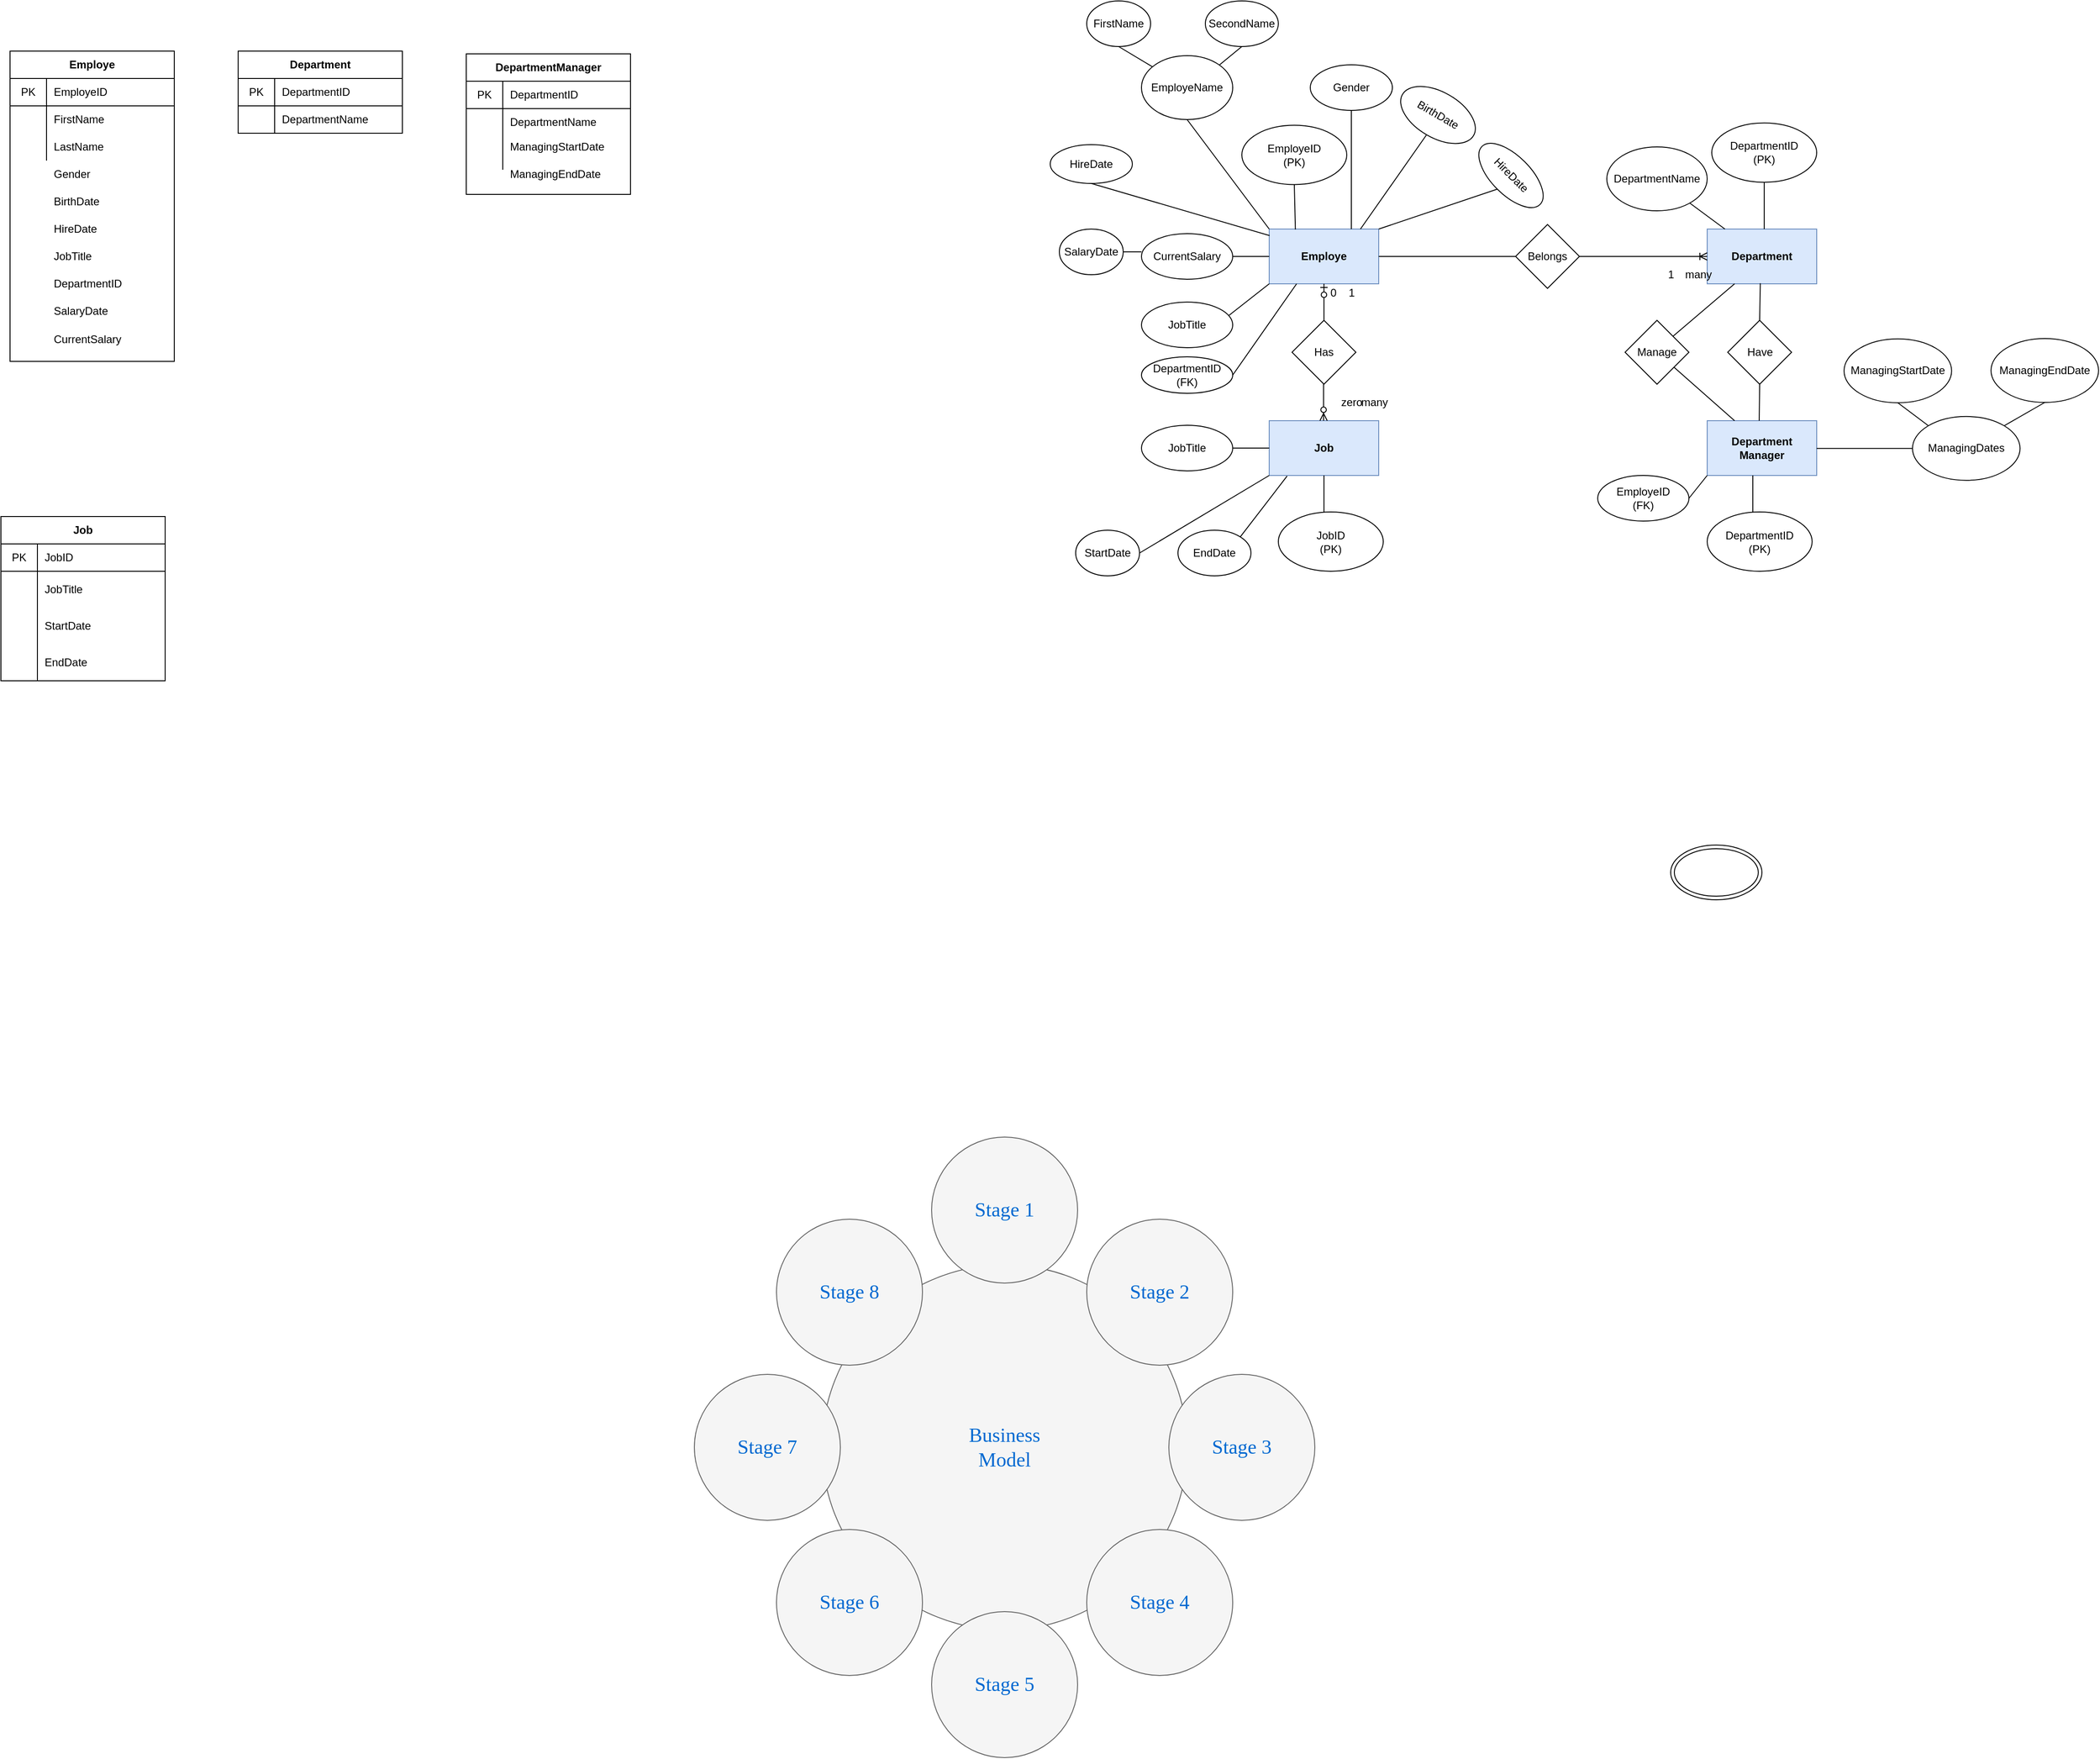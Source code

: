 <mxfile version="13.8.3" type="github">
  <diagram name="Page-1" id="dd472eb7-4b8b-5cd9-a60b-b15522922e76">
    <mxGraphModel dx="2836" dy="1826" grid="1" gridSize="10" guides="1" tooltips="1" connect="1" arrows="1" fold="1" page="1" pageScale="1" pageWidth="1100" pageHeight="850" background="#ffffff" math="0" shadow="0">
      <root>
        <mxCell id="0" />
        <mxCell id="1" parent="0" />
        <mxCell id="374e34682ed331ee-1" value="Business&lt;div&gt;Model&lt;/div&gt;" style="ellipse;whiteSpace=wrap;html=1;rounded=0;shadow=0;dashed=0;comic=0;fontFamily=Verdana;fontSize=22;fontColor=#0069D1;fillColor=#f5f5f5;strokeColor=#666666;" parent="1" vertex="1">
          <mxGeometry x="-70" y="550" width="400" height="400" as="geometry" />
        </mxCell>
        <mxCell id="45236fa5f4b8e91a-1" value="Stage 1" style="ellipse;whiteSpace=wrap;html=1;rounded=0;shadow=0;dashed=0;comic=0;fontFamily=Verdana;fontSize=22;fontColor=#0069D1;fillColor=#f5f5f5;strokeColor=#666666;" parent="1" vertex="1">
          <mxGeometry x="50" y="410" width="160" height="160" as="geometry" />
        </mxCell>
        <mxCell id="45236fa5f4b8e91a-2" value="Stage 5" style="ellipse;whiteSpace=wrap;html=1;rounded=0;shadow=0;dashed=0;comic=0;fontFamily=Verdana;fontSize=22;fontColor=#0069D1;fillColor=#f5f5f5;strokeColor=#666666;" parent="1" vertex="1">
          <mxGeometry x="50" y="930" width="160" height="160" as="geometry" />
        </mxCell>
        <mxCell id="45236fa5f4b8e91a-3" value="Stage 3" style="ellipse;whiteSpace=wrap;html=1;rounded=0;shadow=0;dashed=0;comic=0;fontFamily=Verdana;fontSize=22;fontColor=#0069D1;fillColor=#f5f5f5;strokeColor=#666666;" parent="1" vertex="1">
          <mxGeometry x="310" y="670" width="160" height="160" as="geometry" />
        </mxCell>
        <mxCell id="45236fa5f4b8e91a-4" value="Stage 7" style="ellipse;whiteSpace=wrap;html=1;rounded=0;shadow=0;dashed=0;comic=0;fontFamily=Verdana;fontSize=22;fontColor=#0069D1;fillColor=#f5f5f5;strokeColor=#666666;" parent="1" vertex="1">
          <mxGeometry x="-210" y="670" width="160" height="160" as="geometry" />
        </mxCell>
        <mxCell id="45236fa5f4b8e91a-5" value="Stage 8" style="ellipse;whiteSpace=wrap;html=1;rounded=0;shadow=0;dashed=0;comic=0;fontFamily=Verdana;fontSize=22;fontColor=#0069D1;fillColor=#f5f5f5;strokeColor=#666666;" parent="1" vertex="1">
          <mxGeometry x="-120" y="500" width="160" height="160" as="geometry" />
        </mxCell>
        <mxCell id="45236fa5f4b8e91a-6" value="Stage 2" style="ellipse;whiteSpace=wrap;html=1;rounded=0;shadow=0;dashed=0;comic=0;fontFamily=Verdana;fontSize=22;fontColor=#0069D1;fillColor=#f5f5f5;strokeColor=#666666;" parent="1" vertex="1">
          <mxGeometry x="220" y="500" width="160" height="160" as="geometry" />
        </mxCell>
        <mxCell id="45236fa5f4b8e91a-7" value="Stage 4" style="ellipse;whiteSpace=wrap;html=1;rounded=0;shadow=0;dashed=0;comic=0;fontFamily=Verdana;fontSize=22;fontColor=#0069D1;fillColor=#f5f5f5;strokeColor=#666666;" parent="1" vertex="1">
          <mxGeometry x="220" y="840" width="160" height="160" as="geometry" />
        </mxCell>
        <mxCell id="45236fa5f4b8e91a-8" value="Stage 6" style="ellipse;whiteSpace=wrap;html=1;rounded=0;shadow=0;dashed=0;comic=0;fontFamily=Verdana;fontSize=22;fontColor=#0069D1;fillColor=#f5f5f5;strokeColor=#666666;" parent="1" vertex="1">
          <mxGeometry x="-120" y="840" width="160" height="160" as="geometry" />
        </mxCell>
        <mxCell id="hXWdCOX5dW75Eq7yHCM4-1" value="" style="ellipse;shape=doubleEllipse;whiteSpace=wrap;html=1;" vertex="1" parent="1">
          <mxGeometry x="860" y="90" width="100" height="60" as="geometry" />
        </mxCell>
        <mxCell id="hXWdCOX5dW75Eq7yHCM4-23" value="Employe" style="shape=table;html=1;whiteSpace=wrap;startSize=30;container=1;collapsible=0;childLayout=tableLayout;fixedRows=1;rowLines=0;fontStyle=1;align=center;" vertex="1" parent="1">
          <mxGeometry x="-960" y="-780" width="180" height="340" as="geometry" />
        </mxCell>
        <mxCell id="hXWdCOX5dW75Eq7yHCM4-24" value="" style="shape=partialRectangle;html=1;whiteSpace=wrap;collapsible=0;dropTarget=0;pointerEvents=0;fillColor=none;top=0;left=0;bottom=1;right=0;points=[[0,0.5],[1,0.5]];portConstraint=eastwest;" vertex="1" parent="hXWdCOX5dW75Eq7yHCM4-23">
          <mxGeometry y="30" width="180" height="30" as="geometry" />
        </mxCell>
        <mxCell id="hXWdCOX5dW75Eq7yHCM4-25" value="PK" style="shape=partialRectangle;html=1;whiteSpace=wrap;connectable=0;fillColor=none;top=0;left=0;bottom=0;right=0;overflow=hidden;" vertex="1" parent="hXWdCOX5dW75Eq7yHCM4-24">
          <mxGeometry width="40" height="30" as="geometry" />
        </mxCell>
        <mxCell id="hXWdCOX5dW75Eq7yHCM4-26" value="EmployeID" style="shape=partialRectangle;html=1;whiteSpace=wrap;connectable=0;fillColor=none;top=0;left=0;bottom=0;right=0;align=left;spacingLeft=6;overflow=hidden;" vertex="1" parent="hXWdCOX5dW75Eq7yHCM4-24">
          <mxGeometry x="40" width="140" height="30" as="geometry" />
        </mxCell>
        <mxCell id="hXWdCOX5dW75Eq7yHCM4-27" value="" style="shape=partialRectangle;html=1;whiteSpace=wrap;collapsible=0;dropTarget=0;pointerEvents=0;fillColor=none;top=0;left=0;bottom=0;right=0;points=[[0,0.5],[1,0.5]];portConstraint=eastwest;" vertex="1" parent="hXWdCOX5dW75Eq7yHCM4-23">
          <mxGeometry y="60" width="180" height="30" as="geometry" />
        </mxCell>
        <mxCell id="hXWdCOX5dW75Eq7yHCM4-28" value="" style="shape=partialRectangle;html=1;whiteSpace=wrap;connectable=0;fillColor=none;top=0;left=0;bottom=0;right=0;overflow=hidden;" vertex="1" parent="hXWdCOX5dW75Eq7yHCM4-27">
          <mxGeometry width="40" height="30" as="geometry" />
        </mxCell>
        <mxCell id="hXWdCOX5dW75Eq7yHCM4-29" value="FirstName" style="shape=partialRectangle;html=1;whiteSpace=wrap;connectable=0;fillColor=none;top=0;left=0;bottom=0;right=0;align=left;spacingLeft=6;overflow=hidden;" vertex="1" parent="hXWdCOX5dW75Eq7yHCM4-27">
          <mxGeometry x="40" width="140" height="30" as="geometry" />
        </mxCell>
        <mxCell id="hXWdCOX5dW75Eq7yHCM4-30" value="" style="shape=partialRectangle;html=1;whiteSpace=wrap;collapsible=0;dropTarget=0;pointerEvents=0;fillColor=none;top=0;left=0;bottom=0;right=0;points=[[0,0.5],[1,0.5]];portConstraint=eastwest;" vertex="1" parent="hXWdCOX5dW75Eq7yHCM4-23">
          <mxGeometry y="90" width="180" height="30" as="geometry" />
        </mxCell>
        <mxCell id="hXWdCOX5dW75Eq7yHCM4-31" value="" style="shape=partialRectangle;html=1;whiteSpace=wrap;connectable=0;fillColor=none;top=0;left=0;bottom=0;right=0;overflow=hidden;" vertex="1" parent="hXWdCOX5dW75Eq7yHCM4-30">
          <mxGeometry width="40" height="30" as="geometry" />
        </mxCell>
        <mxCell id="hXWdCOX5dW75Eq7yHCM4-32" value="LastName" style="shape=partialRectangle;html=1;whiteSpace=wrap;connectable=0;fillColor=none;top=0;left=0;bottom=0;right=0;align=left;spacingLeft=6;overflow=hidden;" vertex="1" parent="hXWdCOX5dW75Eq7yHCM4-30">
          <mxGeometry x="40" width="140" height="30" as="geometry" />
        </mxCell>
        <mxCell id="hXWdCOX5dW75Eq7yHCM4-33" value="Department" style="shape=table;html=1;whiteSpace=wrap;startSize=30;container=1;collapsible=0;childLayout=tableLayout;fixedRows=1;rowLines=0;fontStyle=1;align=center;" vertex="1" parent="1">
          <mxGeometry x="-710" y="-780" width="180" height="90" as="geometry" />
        </mxCell>
        <mxCell id="hXWdCOX5dW75Eq7yHCM4-34" value="" style="shape=partialRectangle;html=1;whiteSpace=wrap;collapsible=0;dropTarget=0;pointerEvents=0;fillColor=none;top=0;left=0;bottom=1;right=0;points=[[0,0.5],[1,0.5]];portConstraint=eastwest;" vertex="1" parent="hXWdCOX5dW75Eq7yHCM4-33">
          <mxGeometry y="30" width="180" height="30" as="geometry" />
        </mxCell>
        <mxCell id="hXWdCOX5dW75Eq7yHCM4-35" value="PK" style="shape=partialRectangle;html=1;whiteSpace=wrap;connectable=0;fillColor=none;top=0;left=0;bottom=0;right=0;overflow=hidden;" vertex="1" parent="hXWdCOX5dW75Eq7yHCM4-34">
          <mxGeometry width="40" height="30" as="geometry" />
        </mxCell>
        <mxCell id="hXWdCOX5dW75Eq7yHCM4-36" value="DepartmentID" style="shape=partialRectangle;html=1;whiteSpace=wrap;connectable=0;fillColor=none;top=0;left=0;bottom=0;right=0;align=left;spacingLeft=6;overflow=hidden;" vertex="1" parent="hXWdCOX5dW75Eq7yHCM4-34">
          <mxGeometry x="40" width="140" height="30" as="geometry" />
        </mxCell>
        <mxCell id="hXWdCOX5dW75Eq7yHCM4-37" value="" style="shape=partialRectangle;html=1;whiteSpace=wrap;collapsible=0;dropTarget=0;pointerEvents=0;fillColor=none;top=0;left=0;bottom=0;right=0;points=[[0,0.5],[1,0.5]];portConstraint=eastwest;" vertex="1" parent="hXWdCOX5dW75Eq7yHCM4-33">
          <mxGeometry y="60" width="180" height="30" as="geometry" />
        </mxCell>
        <mxCell id="hXWdCOX5dW75Eq7yHCM4-38" value="" style="shape=partialRectangle;html=1;whiteSpace=wrap;connectable=0;fillColor=none;top=0;left=0;bottom=0;right=0;overflow=hidden;" vertex="1" parent="hXWdCOX5dW75Eq7yHCM4-37">
          <mxGeometry width="40" height="30" as="geometry" />
        </mxCell>
        <mxCell id="hXWdCOX5dW75Eq7yHCM4-39" value="&lt;span style=&quot;color: rgba(0 , 0 , 0 , 0) ; font-family: monospace ; font-size: 0px&quot;&gt;%3CmxGraphModel%3E%3Croot%3E%3CmxCell%20id%3D%220%22%2F%3E%3CmxCell%20id%3D%221%22%20parent%3D%220%22%2F%3E%3CmxCell%20id%3D%222%22%20value%3D%224%22%20style%3D%22shape%3DpartialRectangle%3Bhtml%3D1%3BwhiteSpace%3Dwrap%3Bconnectable%3D0%3BfillColor%3Dnone%3Btop%3D0%3Bleft%3D0%3Bbottom%3D0%3Bright%3D0%3Boverflow%3Dhidden%3B%22%20vertex%3D%221%22%20parent%3D%221%22%3E%3CmxGeometry%20x%3D%22-960%22%20y%3D%22-660%22%20width%3D%2240%22%20height%3D%2230%22%20as%3D%22geometry%22%2F%3E%3C%2FmxCell%3E%3C%2Froot%3E%3C%2FmxGraphModel%3E&lt;/span&gt;&lt;span style=&quot;color: rgba(0 , 0 , 0 , 0) ; font-family: monospace ; font-size: 0px&quot;&gt;%3CmxGraphModel%3E%3Croot%3E%3CmxCell%20id%3D%220%22%2F%3E%3CmxCell%20id%3D%221%22%20parent%3D%220%22%2F%3E%3CmxCell%20id%3D%222%22%20value%3D%224%22%20style%3D%22shape%3DpartialRectangle%3Bhtml%3D1%3BwhiteSpace%3Dwrap%3Bconnectable%3D0%3BfillColor%3Dnone%3Btop%3D0%3Bleft%3D0%3Bbottom%3D0%3Bright%3D0%3Boverflow%3Dhidden%3B%22%20vertex%3D%221%22%20parent%3D%221%22%3E%3CmxGeometry%20x%3D%22-960%22%20y%3D%22-660%22%20width%3D%2240%22%20height%3D%2230%22%20as%3D%22geometry%22%2F%3E%3C%2FmxCell%3E%3C%2Froot%3E%3C%2FmxGraphModel%3E&lt;/span&gt;&lt;span style=&quot;color: rgba(0 , 0 , 0 , 0) ; font-family: monospace ; font-size: 0px&quot;&gt;%3CmxGraphModel%3E%3Croot%3E%3CmxCell%20id%3D%220%22%2F%3E%3CmxCell%20id%3D%221%22%20parent%3D%220%22%2F%3E%3CmxCell%20id%3D%222%22%20value%3D%224%22%20style%3D%22shape%3DpartialRectangle%3Bhtml%3D1%3BwhiteSpace%3Dwrap%3Bconnectable%3D0%3BfillColor%3Dnone%3Btop%3D0%3Bleft%3D0%3Bbottom%3D0%3Bright%3D0%3Boverflow%3Dhidden%3B%22%20vertex%3D%221%22%20parent%3D%221%22%3E%3CmxGeometry%20x%3D%22-960%22%20y%3D%22-660%22%20width%3D%2240%22%20height%3D%2230%22%20as%3D%22geometry%22%2F%3E%3C%2FmxCell%3E%3C%2Froot%3E%3C%2FmxGraphModel%3E&lt;/span&gt;" style="shape=partialRectangle;html=1;whiteSpace=wrap;connectable=0;fillColor=none;top=0;left=0;bottom=0;right=0;align=left;spacingLeft=6;overflow=hidden;" vertex="1" parent="hXWdCOX5dW75Eq7yHCM4-37">
          <mxGeometry x="40" width="140" height="30" as="geometry" />
        </mxCell>
        <mxCell id="hXWdCOX5dW75Eq7yHCM4-43" value="DepartmentManager" style="shape=table;html=1;whiteSpace=wrap;startSize=30;container=1;collapsible=0;childLayout=tableLayout;fixedRows=1;rowLines=0;fontStyle=1;align=center;" vertex="1" parent="1">
          <mxGeometry x="-460" y="-777" width="180" height="154.0" as="geometry" />
        </mxCell>
        <mxCell id="hXWdCOX5dW75Eq7yHCM4-44" value="" style="shape=partialRectangle;html=1;whiteSpace=wrap;collapsible=0;dropTarget=0;pointerEvents=0;fillColor=none;top=0;left=0;bottom=1;right=0;points=[[0,0.5],[1,0.5]];portConstraint=eastwest;" vertex="1" parent="hXWdCOX5dW75Eq7yHCM4-43">
          <mxGeometry y="30" width="180" height="30" as="geometry" />
        </mxCell>
        <mxCell id="hXWdCOX5dW75Eq7yHCM4-45" value="PK" style="shape=partialRectangle;html=1;whiteSpace=wrap;connectable=0;fillColor=none;top=0;left=0;bottom=0;right=0;overflow=hidden;" vertex="1" parent="hXWdCOX5dW75Eq7yHCM4-44">
          <mxGeometry width="40" height="30" as="geometry" />
        </mxCell>
        <mxCell id="hXWdCOX5dW75Eq7yHCM4-46" value="DepartmentID" style="shape=partialRectangle;html=1;whiteSpace=wrap;connectable=0;fillColor=none;top=0;left=0;bottom=0;right=0;align=left;spacingLeft=6;overflow=hidden;" vertex="1" parent="hXWdCOX5dW75Eq7yHCM4-44">
          <mxGeometry x="40" width="140" height="30" as="geometry" />
        </mxCell>
        <mxCell id="hXWdCOX5dW75Eq7yHCM4-47" value="" style="shape=partialRectangle;html=1;whiteSpace=wrap;collapsible=0;dropTarget=0;pointerEvents=0;fillColor=none;top=0;left=0;bottom=0;right=0;points=[[0,0.5],[1,0.5]];portConstraint=eastwest;" vertex="1" parent="hXWdCOX5dW75Eq7yHCM4-43">
          <mxGeometry y="60" width="180" height="30" as="geometry" />
        </mxCell>
        <mxCell id="hXWdCOX5dW75Eq7yHCM4-48" value="" style="shape=partialRectangle;html=1;whiteSpace=wrap;connectable=0;fillColor=none;top=0;left=0;bottom=0;right=0;overflow=hidden;" vertex="1" parent="hXWdCOX5dW75Eq7yHCM4-47">
          <mxGeometry width="40" height="30" as="geometry" />
        </mxCell>
        <mxCell id="hXWdCOX5dW75Eq7yHCM4-49" value="DepartmentName" style="shape=partialRectangle;html=1;whiteSpace=wrap;connectable=0;fillColor=none;top=0;left=0;bottom=0;right=0;align=left;spacingLeft=6;overflow=hidden;" vertex="1" parent="hXWdCOX5dW75Eq7yHCM4-47">
          <mxGeometry x="40" width="140" height="30" as="geometry" />
        </mxCell>
        <mxCell id="hXWdCOX5dW75Eq7yHCM4-50" value="" style="shape=partialRectangle;html=1;whiteSpace=wrap;collapsible=0;dropTarget=0;pointerEvents=0;fillColor=none;top=0;left=0;bottom=0;right=0;points=[[0,0.5],[1,0.5]];portConstraint=eastwest;" vertex="1" parent="hXWdCOX5dW75Eq7yHCM4-43">
          <mxGeometry y="90" width="180" height="37" as="geometry" />
        </mxCell>
        <mxCell id="hXWdCOX5dW75Eq7yHCM4-51" value="" style="shape=partialRectangle;html=1;whiteSpace=wrap;connectable=0;fillColor=none;top=0;left=0;bottom=0;right=0;overflow=hidden;" vertex="1" parent="hXWdCOX5dW75Eq7yHCM4-50">
          <mxGeometry width="40" height="37" as="geometry" />
        </mxCell>
        <mxCell id="hXWdCOX5dW75Eq7yHCM4-52" value="" style="shape=partialRectangle;html=1;whiteSpace=wrap;connectable=0;fillColor=none;top=0;left=0;bottom=0;right=0;align=left;spacingLeft=6;overflow=hidden;" vertex="1" parent="hXWdCOX5dW75Eq7yHCM4-50">
          <mxGeometry x="40" width="140" height="37" as="geometry" />
        </mxCell>
        <mxCell id="hXWdCOX5dW75Eq7yHCM4-53" value="Job" style="shape=table;html=1;whiteSpace=wrap;startSize=30;container=1;collapsible=0;childLayout=tableLayout;fixedRows=1;rowLines=0;fontStyle=1;align=center;" vertex="1" parent="1">
          <mxGeometry x="-970" y="-270" width="180" height="180" as="geometry" />
        </mxCell>
        <mxCell id="hXWdCOX5dW75Eq7yHCM4-54" value="" style="shape=partialRectangle;html=1;whiteSpace=wrap;collapsible=0;dropTarget=0;pointerEvents=0;fillColor=none;top=0;left=0;bottom=1;right=0;points=[[0,0.5],[1,0.5]];portConstraint=eastwest;" vertex="1" parent="hXWdCOX5dW75Eq7yHCM4-53">
          <mxGeometry y="30" width="180" height="30" as="geometry" />
        </mxCell>
        <mxCell id="hXWdCOX5dW75Eq7yHCM4-55" value="PK" style="shape=partialRectangle;html=1;whiteSpace=wrap;connectable=0;fillColor=none;top=0;left=0;bottom=0;right=0;overflow=hidden;" vertex="1" parent="hXWdCOX5dW75Eq7yHCM4-54">
          <mxGeometry width="40" height="30" as="geometry" />
        </mxCell>
        <mxCell id="hXWdCOX5dW75Eq7yHCM4-56" value="JobID" style="shape=partialRectangle;html=1;whiteSpace=wrap;connectable=0;fillColor=none;top=0;left=0;bottom=0;right=0;align=left;spacingLeft=6;overflow=hidden;" vertex="1" parent="hXWdCOX5dW75Eq7yHCM4-54">
          <mxGeometry x="40" width="140" height="30" as="geometry" />
        </mxCell>
        <mxCell id="hXWdCOX5dW75Eq7yHCM4-57" value="" style="shape=partialRectangle;html=1;whiteSpace=wrap;collapsible=0;dropTarget=0;pointerEvents=0;fillColor=none;top=0;left=0;bottom=0;right=0;points=[[0,0.5],[1,0.5]];portConstraint=eastwest;" vertex="1" parent="hXWdCOX5dW75Eq7yHCM4-53">
          <mxGeometry y="60" width="180" height="40" as="geometry" />
        </mxCell>
        <mxCell id="hXWdCOX5dW75Eq7yHCM4-58" value="" style="shape=partialRectangle;html=1;whiteSpace=wrap;connectable=0;fillColor=none;top=0;left=0;bottom=0;right=0;overflow=hidden;" vertex="1" parent="hXWdCOX5dW75Eq7yHCM4-57">
          <mxGeometry width="40" height="40" as="geometry" />
        </mxCell>
        <mxCell id="hXWdCOX5dW75Eq7yHCM4-59" value="JobTitle" style="shape=partialRectangle;html=1;whiteSpace=wrap;connectable=0;fillColor=none;top=0;left=0;bottom=0;right=0;align=left;spacingLeft=6;overflow=hidden;" vertex="1" parent="hXWdCOX5dW75Eq7yHCM4-57">
          <mxGeometry x="40" width="140" height="40" as="geometry" />
        </mxCell>
        <mxCell id="hXWdCOX5dW75Eq7yHCM4-227" value="" style="shape=partialRectangle;html=1;whiteSpace=wrap;collapsible=0;dropTarget=0;pointerEvents=0;fillColor=none;top=0;left=0;bottom=0;right=0;points=[[0,0.5],[1,0.5]];portConstraint=eastwest;" vertex="1" parent="hXWdCOX5dW75Eq7yHCM4-53">
          <mxGeometry y="100" width="180" height="40" as="geometry" />
        </mxCell>
        <mxCell id="hXWdCOX5dW75Eq7yHCM4-228" value="" style="shape=partialRectangle;html=1;whiteSpace=wrap;connectable=0;fillColor=none;top=0;left=0;bottom=0;right=0;overflow=hidden;" vertex="1" parent="hXWdCOX5dW75Eq7yHCM4-227">
          <mxGeometry width="40" height="40" as="geometry" />
        </mxCell>
        <mxCell id="hXWdCOX5dW75Eq7yHCM4-229" value="StartDate" style="shape=partialRectangle;html=1;whiteSpace=wrap;connectable=0;fillColor=none;top=0;left=0;bottom=0;right=0;align=left;spacingLeft=6;overflow=hidden;" vertex="1" parent="hXWdCOX5dW75Eq7yHCM4-227">
          <mxGeometry x="40" width="140" height="40" as="geometry" />
        </mxCell>
        <mxCell id="hXWdCOX5dW75Eq7yHCM4-230" value="" style="shape=partialRectangle;html=1;whiteSpace=wrap;collapsible=0;dropTarget=0;pointerEvents=0;fillColor=none;top=0;left=0;bottom=0;right=0;points=[[0,0.5],[1,0.5]];portConstraint=eastwest;" vertex="1" parent="hXWdCOX5dW75Eq7yHCM4-53">
          <mxGeometry y="140" width="180" height="40" as="geometry" />
        </mxCell>
        <mxCell id="hXWdCOX5dW75Eq7yHCM4-231" value="" style="shape=partialRectangle;html=1;whiteSpace=wrap;connectable=0;fillColor=none;top=0;left=0;bottom=0;right=0;overflow=hidden;" vertex="1" parent="hXWdCOX5dW75Eq7yHCM4-230">
          <mxGeometry width="40" height="40" as="geometry" />
        </mxCell>
        <mxCell id="hXWdCOX5dW75Eq7yHCM4-232" value="EndDate" style="shape=partialRectangle;html=1;whiteSpace=wrap;connectable=0;fillColor=none;top=0;left=0;bottom=0;right=0;align=left;spacingLeft=6;overflow=hidden;" vertex="1" parent="hXWdCOX5dW75Eq7yHCM4-230">
          <mxGeometry x="40" width="140" height="40" as="geometry" />
        </mxCell>
        <mxCell id="hXWdCOX5dW75Eq7yHCM4-74" value="Gender" style="shape=partialRectangle;html=1;whiteSpace=wrap;connectable=0;fillColor=none;top=0;left=0;bottom=0;right=0;align=left;spacingLeft=6;overflow=hidden;" vertex="1" parent="1">
          <mxGeometry x="-920" y="-660" width="140" height="30" as="geometry" />
        </mxCell>
        <mxCell id="hXWdCOX5dW75Eq7yHCM4-76" value="HireDate" style="shape=partialRectangle;html=1;whiteSpace=wrap;connectable=0;fillColor=none;top=0;left=0;bottom=0;right=0;align=left;spacingLeft=6;overflow=hidden;" vertex="1" parent="1">
          <mxGeometry x="-920" y="-600" width="140" height="30" as="geometry" />
        </mxCell>
        <mxCell id="hXWdCOX5dW75Eq7yHCM4-80" value="JobTitle" style="shape=partialRectangle;html=1;whiteSpace=wrap;connectable=0;fillColor=none;top=0;left=0;bottom=0;right=0;align=left;spacingLeft=6;overflow=hidden;" vertex="1" parent="1">
          <mxGeometry x="-920" y="-570" width="140" height="30" as="geometry" />
        </mxCell>
        <mxCell id="hXWdCOX5dW75Eq7yHCM4-82" value="DepartmentName" style="shape=partialRectangle;html=1;whiteSpace=wrap;connectable=0;fillColor=none;top=0;left=0;bottom=0;right=0;align=left;spacingLeft=6;overflow=hidden;" vertex="1" parent="1">
          <mxGeometry x="-670" y="-720" width="140" height="30" as="geometry" />
        </mxCell>
        <mxCell id="hXWdCOX5dW75Eq7yHCM4-83" value="DepartmentID" style="shape=partialRectangle;html=1;whiteSpace=wrap;connectable=0;fillColor=none;top=0;left=0;bottom=0;right=0;align=left;spacingLeft=6;overflow=hidden;" vertex="1" parent="1">
          <mxGeometry x="-920" y="-540" width="140" height="30" as="geometry" />
        </mxCell>
        <mxCell id="hXWdCOX5dW75Eq7yHCM4-86" value="BirthDate" style="shape=partialRectangle;html=1;whiteSpace=wrap;connectable=0;fillColor=none;top=0;left=0;bottom=0;right=0;align=left;spacingLeft=6;overflow=hidden;" vertex="1" parent="1">
          <mxGeometry x="-920" y="-630" width="140" height="30" as="geometry" />
        </mxCell>
        <mxCell id="hXWdCOX5dW75Eq7yHCM4-90" value="&lt;span style=&quot;text-align: center&quot;&gt;ManagingStartDate&lt;/span&gt;" style="shape=partialRectangle;html=1;whiteSpace=wrap;connectable=0;fillColor=none;top=0;left=0;bottom=0;right=0;align=left;spacingLeft=6;overflow=hidden;" vertex="1" parent="1">
          <mxGeometry x="-420" y="-690" width="140" height="30" as="geometry" />
        </mxCell>
        <mxCell id="hXWdCOX5dW75Eq7yHCM4-116" value="SalaryDate" style="shape=partialRectangle;html=1;whiteSpace=wrap;connectable=0;fillColor=none;top=0;left=0;bottom=0;right=0;align=left;spacingLeft=6;overflow=hidden;" vertex="1" parent="1">
          <mxGeometry x="-920" y="-510" width="140" height="30" as="geometry" />
        </mxCell>
        <mxCell id="hXWdCOX5dW75Eq7yHCM4-118" value="&lt;b&gt;Employe&lt;/b&gt;" style="rounded=0;whiteSpace=wrap;html=1;fillColor=#dae8fc;strokeColor=#6c8ebf;" vertex="1" parent="1">
          <mxGeometry x="420" y="-585" width="120" height="60" as="geometry" />
        </mxCell>
        <mxCell id="hXWdCOX5dW75Eq7yHCM4-121" value="EmployeID&lt;br&gt;(PK)" style="ellipse;whiteSpace=wrap;html=1;" vertex="1" parent="1">
          <mxGeometry x="390" y="-698.75" width="115" height="65" as="geometry" />
        </mxCell>
        <mxCell id="hXWdCOX5dW75Eq7yHCM4-133" value="BirthDate" style="ellipse;whiteSpace=wrap;html=1;rotation=30;" vertex="1" parent="1">
          <mxGeometry x="560" y="-735" width="90" height="50" as="geometry" />
        </mxCell>
        <mxCell id="hXWdCOX5dW75Eq7yHCM4-134" value="EmployeName" style="ellipse;whiteSpace=wrap;html=1;rotation=0;" vertex="1" parent="1">
          <mxGeometry x="280" y="-775" width="100" height="70" as="geometry" />
        </mxCell>
        <mxCell id="hXWdCOX5dW75Eq7yHCM4-135" value="CurrentSalary" style="ellipse;whiteSpace=wrap;html=1;rotation=0;" vertex="1" parent="1">
          <mxGeometry x="280" y="-580" width="100" height="50" as="geometry" />
        </mxCell>
        <mxCell id="hXWdCOX5dW75Eq7yHCM4-136" value="HireDate" style="ellipse;whiteSpace=wrap;html=1;rotation=45;" vertex="1" parent="1">
          <mxGeometry x="640" y="-665" width="90" height="42.5" as="geometry" />
        </mxCell>
        <mxCell id="hXWdCOX5dW75Eq7yHCM4-137" value="HireDate" style="ellipse;whiteSpace=wrap;html=1;rotation=0;" vertex="1" parent="1">
          <mxGeometry x="180" y="-677.5" width="90" height="42.5" as="geometry" />
        </mxCell>
        <mxCell id="hXWdCOX5dW75Eq7yHCM4-138" value="FirstName" style="ellipse;whiteSpace=wrap;html=1;" vertex="1" parent="1">
          <mxGeometry x="220" y="-835" width="70" height="50" as="geometry" />
        </mxCell>
        <mxCell id="hXWdCOX5dW75Eq7yHCM4-139" value="" style="endArrow=none;html=1;entryX=0.5;entryY=1;entryDx=0;entryDy=0;exitX=0.239;exitY=0.009;exitDx=0;exitDy=0;exitPerimeter=0;" edge="1" parent="1" source="hXWdCOX5dW75Eq7yHCM4-118" target="hXWdCOX5dW75Eq7yHCM4-121">
          <mxGeometry width="50" height="50" relative="1" as="geometry">
            <mxPoint x="448" y="-575" as="sourcePoint" />
            <mxPoint x="449" y="-628.75" as="targetPoint" />
          </mxGeometry>
        </mxCell>
        <mxCell id="hXWdCOX5dW75Eq7yHCM4-141" value="Gender" style="ellipse;whiteSpace=wrap;html=1;rotation=0;" vertex="1" parent="1">
          <mxGeometry x="465" y="-765" width="90" height="50" as="geometry" />
        </mxCell>
        <mxCell id="hXWdCOX5dW75Eq7yHCM4-143" value="" style="endArrow=none;html=1;exitX=0.75;exitY=0;exitDx=0;exitDy=0;" edge="1" parent="1" source="hXWdCOX5dW75Eq7yHCM4-118">
          <mxGeometry width="50" height="50" relative="1" as="geometry">
            <mxPoint x="511.5" y="-596.25" as="sourcePoint" />
            <mxPoint x="510" y="-715" as="targetPoint" />
          </mxGeometry>
        </mxCell>
        <mxCell id="hXWdCOX5dW75Eq7yHCM4-145" value="" style="endArrow=none;html=1;entryX=0.5;entryY=1;entryDx=0;entryDy=0;" edge="1" parent="1" target="hXWdCOX5dW75Eq7yHCM4-133">
          <mxGeometry width="50" height="50" relative="1" as="geometry">
            <mxPoint x="520" y="-585" as="sourcePoint" />
            <mxPoint x="591" y="-685" as="targetPoint" />
          </mxGeometry>
        </mxCell>
        <mxCell id="hXWdCOX5dW75Eq7yHCM4-146" value="" style="endArrow=none;html=1;entryX=0.5;entryY=1;entryDx=0;entryDy=0;exitX=1;exitY=0;exitDx=0;exitDy=0;" edge="1" parent="1" source="hXWdCOX5dW75Eq7yHCM4-118" target="hXWdCOX5dW75Eq7yHCM4-136">
          <mxGeometry width="50" height="50" relative="1" as="geometry">
            <mxPoint x="530" y="-575" as="sourcePoint" />
            <mxPoint x="602.5" y="-678.349" as="targetPoint" />
          </mxGeometry>
        </mxCell>
        <mxCell id="hXWdCOX5dW75Eq7yHCM4-147" value="" style="endArrow=none;html=1;entryX=1;entryY=0.5;entryDx=0;entryDy=0;" edge="1" parent="1" target="hXWdCOX5dW75Eq7yHCM4-135">
          <mxGeometry width="50" height="50" relative="1" as="geometry">
            <mxPoint x="420" y="-555" as="sourcePoint" />
            <mxPoint x="400" y="-575" as="targetPoint" />
            <Array as="points">
              <mxPoint x="420" y="-555" />
            </Array>
          </mxGeometry>
        </mxCell>
        <mxCell id="hXWdCOX5dW75Eq7yHCM4-148" value="" style="endArrow=none;html=1;entryX=0.5;entryY=1;entryDx=0;entryDy=0;exitX=0.003;exitY=0.119;exitDx=0;exitDy=0;exitPerimeter=0;" edge="1" parent="1" source="hXWdCOX5dW75Eq7yHCM4-118" target="hXWdCOX5dW75Eq7yHCM4-137">
          <mxGeometry width="50" height="50" relative="1" as="geometry">
            <mxPoint x="290" y="-574.15" as="sourcePoint" />
            <mxPoint x="362.5" y="-677.499" as="targetPoint" />
          </mxGeometry>
        </mxCell>
        <mxCell id="hXWdCOX5dW75Eq7yHCM4-150" value="" style="endArrow=none;html=1;entryX=0.5;entryY=1;entryDx=0;entryDy=0;exitX=0;exitY=0;exitDx=0;exitDy=0;" edge="1" parent="1" source="hXWdCOX5dW75Eq7yHCM4-118" target="hXWdCOX5dW75Eq7yHCM4-134">
          <mxGeometry width="50" height="50" relative="1" as="geometry">
            <mxPoint x="465" y="-625.0" as="sourcePoint" />
            <mxPoint x="270" y="-675" as="targetPoint" />
          </mxGeometry>
        </mxCell>
        <mxCell id="hXWdCOX5dW75Eq7yHCM4-151" value="SecondName" style="ellipse;whiteSpace=wrap;html=1;" vertex="1" parent="1">
          <mxGeometry x="350" y="-835" width="80" height="50" as="geometry" />
        </mxCell>
        <mxCell id="hXWdCOX5dW75Eq7yHCM4-152" value="" style="endArrow=none;html=1;entryX=0.5;entryY=1;entryDx=0;entryDy=0;" edge="1" parent="1" source="hXWdCOX5dW75Eq7yHCM4-134" target="hXWdCOX5dW75Eq7yHCM4-138">
          <mxGeometry width="50" height="50" relative="1" as="geometry">
            <mxPoint x="252.5" y="-736.25" as="sourcePoint" />
            <mxPoint x="250" y="-785" as="targetPoint" />
          </mxGeometry>
        </mxCell>
        <mxCell id="hXWdCOX5dW75Eq7yHCM4-153" value="" style="endArrow=none;html=1;entryX=0.5;entryY=1;entryDx=0;entryDy=0;exitX=1;exitY=0;exitDx=0;exitDy=0;" edge="1" parent="1" source="hXWdCOX5dW75Eq7yHCM4-134" target="hXWdCOX5dW75Eq7yHCM4-151">
          <mxGeometry width="50" height="50" relative="1" as="geometry">
            <mxPoint x="419.996" y="-765.317" as="sourcePoint" />
            <mxPoint x="379.52" y="-795" as="targetPoint" />
          </mxGeometry>
        </mxCell>
        <mxCell id="hXWdCOX5dW75Eq7yHCM4-154" value="SalaryDate" style="ellipse;whiteSpace=wrap;html=1;" vertex="1" parent="1">
          <mxGeometry x="190" y="-585" width="70" height="50" as="geometry" />
        </mxCell>
        <mxCell id="hXWdCOX5dW75Eq7yHCM4-158" value="" style="endArrow=none;html=1;entryX=1;entryY=0.5;entryDx=0;entryDy=0;" edge="1" parent="1" target="hXWdCOX5dW75Eq7yHCM4-154">
          <mxGeometry width="50" height="50" relative="1" as="geometry">
            <mxPoint x="280" y="-560" as="sourcePoint" />
            <mxPoint x="400" y="-535" as="targetPoint" />
            <Array as="points" />
          </mxGeometry>
        </mxCell>
        <mxCell id="hXWdCOX5dW75Eq7yHCM4-159" value="&lt;b&gt;Job&lt;/b&gt;" style="rounded=0;whiteSpace=wrap;html=1;fillColor=#dae8fc;strokeColor=#6c8ebf;" vertex="1" parent="1">
          <mxGeometry x="420" y="-375" width="120" height="60" as="geometry" />
        </mxCell>
        <mxCell id="hXWdCOX5dW75Eq7yHCM4-161" value="JobTitle" style="ellipse;whiteSpace=wrap;html=1;rotation=0;" vertex="1" parent="1">
          <mxGeometry x="280" y="-505" width="100" height="50" as="geometry" />
        </mxCell>
        <mxCell id="hXWdCOX5dW75Eq7yHCM4-162" value="" style="endArrow=none;html=1;entryX=0;entryY=1;entryDx=0;entryDy=0;exitX=0.954;exitY=0.3;exitDx=0;exitDy=0;exitPerimeter=0;" edge="1" parent="1" source="hXWdCOX5dW75Eq7yHCM4-161" target="hXWdCOX5dW75Eq7yHCM4-118">
          <mxGeometry width="50" height="50" relative="1" as="geometry">
            <mxPoint x="412.5" y="-466.25" as="sourcePoint" />
            <mxPoint x="410" y="-515" as="targetPoint" />
          </mxGeometry>
        </mxCell>
        <mxCell id="hXWdCOX5dW75Eq7yHCM4-164" value="JobTitle" style="ellipse;whiteSpace=wrap;html=1;rotation=0;" vertex="1" parent="1">
          <mxGeometry x="280" y="-370" width="100" height="50" as="geometry" />
        </mxCell>
        <mxCell id="hXWdCOX5dW75Eq7yHCM4-166" value="JobID&lt;br&gt;(PK)" style="ellipse;whiteSpace=wrap;html=1;" vertex="1" parent="1">
          <mxGeometry x="430" y="-275" width="115" height="65" as="geometry" />
        </mxCell>
        <mxCell id="hXWdCOX5dW75Eq7yHCM4-167" value="" style="endArrow=none;html=1;" edge="1" parent="1">
          <mxGeometry width="50" height="50" relative="1" as="geometry">
            <mxPoint x="480" y="-275" as="sourcePoint" />
            <mxPoint x="480" y="-315" as="targetPoint" />
          </mxGeometry>
        </mxCell>
        <mxCell id="hXWdCOX5dW75Eq7yHCM4-168" value="" style="endArrow=none;html=1;entryX=1;entryY=0.5;entryDx=0;entryDy=0;exitX=0;exitY=0.5;exitDx=0;exitDy=0;" edge="1" parent="1" source="hXWdCOX5dW75Eq7yHCM4-159" target="hXWdCOX5dW75Eq7yHCM4-164">
          <mxGeometry width="50" height="50" relative="1" as="geometry">
            <mxPoint x="410" y="-345.0" as="sourcePoint" />
            <mxPoint x="290" y="-285.0" as="targetPoint" />
          </mxGeometry>
        </mxCell>
        <mxCell id="hXWdCOX5dW75Eq7yHCM4-169" value="StartDate" style="ellipse;whiteSpace=wrap;html=1;" vertex="1" parent="1">
          <mxGeometry x="207.88" y="-255.0" width="70" height="50" as="geometry" />
        </mxCell>
        <mxCell id="hXWdCOX5dW75Eq7yHCM4-170" value="EndDate" style="ellipse;whiteSpace=wrap;html=1;" vertex="1" parent="1">
          <mxGeometry x="320" y="-255.0" width="80" height="50" as="geometry" />
        </mxCell>
        <mxCell id="hXWdCOX5dW75Eq7yHCM4-171" value="" style="endArrow=none;html=1;entryX=1;entryY=0.5;entryDx=0;entryDy=0;exitX=0;exitY=1;exitDx=0;exitDy=0;" edge="1" parent="1" target="hXWdCOX5dW75Eq7yHCM4-169" source="hXWdCOX5dW75Eq7yHCM4-159">
          <mxGeometry width="50" height="50" relative="1" as="geometry">
            <mxPoint x="280.002" y="-182.847" as="sourcePoint" />
            <mxPoint x="237.88" y="-205.0" as="targetPoint" />
          </mxGeometry>
        </mxCell>
        <mxCell id="hXWdCOX5dW75Eq7yHCM4-172" value="" style="endArrow=none;html=1;entryX=1;entryY=0;entryDx=0;entryDy=0;exitX=0.163;exitY=1.012;exitDx=0;exitDy=0;exitPerimeter=0;" edge="1" parent="1" target="hXWdCOX5dW75Eq7yHCM4-170" source="hXWdCOX5dW75Eq7yHCM4-159">
          <mxGeometry width="50" height="50" relative="1" as="geometry">
            <mxPoint x="335.597" y="-184.579" as="sourcePoint" />
            <mxPoint x="349.52" y="-215.0" as="targetPoint" />
          </mxGeometry>
        </mxCell>
        <mxCell id="hXWdCOX5dW75Eq7yHCM4-173" value="&lt;b&gt;Department&lt;/b&gt;" style="rounded=0;whiteSpace=wrap;html=1;fillColor=#dae8fc;strokeColor=#6c8ebf;" vertex="1" parent="1">
          <mxGeometry x="900" y="-585" width="120" height="60" as="geometry" />
        </mxCell>
        <mxCell id="hXWdCOX5dW75Eq7yHCM4-174" value="&lt;b&gt;Department Manager&lt;/b&gt;" style="rounded=0;whiteSpace=wrap;html=1;fillColor=#dae8fc;strokeColor=#6c8ebf;" vertex="1" parent="1">
          <mxGeometry x="900" y="-375" width="120" height="60" as="geometry" />
        </mxCell>
        <mxCell id="hXWdCOX5dW75Eq7yHCM4-175" value="" style="endArrow=none;html=1;entryX=0.485;entryY=0.99;entryDx=0;entryDy=0;exitX=0.5;exitY=0;exitDx=0;exitDy=0;entryPerimeter=0;" edge="1" parent="1" source="hXWdCOX5dW75Eq7yHCM4-208" target="hXWdCOX5dW75Eq7yHCM4-173">
          <mxGeometry width="50" height="50" relative="1" as="geometry">
            <mxPoint x="961.25" y="-456.25" as="sourcePoint" />
            <mxPoint x="958.75" y="-505" as="targetPoint" />
          </mxGeometry>
        </mxCell>
        <mxCell id="hXWdCOX5dW75Eq7yHCM4-177" value="" style="endArrow=none;html=1;exitX=0;exitY=0.5;exitDx=0;exitDy=0;startArrow=ERoneToMany;startFill=0;entryX=1;entryY=0.5;entryDx=0;entryDy=0;" edge="1" parent="1" source="hXWdCOX5dW75Eq7yHCM4-173" target="hXWdCOX5dW75Eq7yHCM4-200">
          <mxGeometry width="50" height="50" relative="1" as="geometry">
            <mxPoint x="530.0" y="-575" as="sourcePoint" />
            <mxPoint x="820" y="-515" as="targetPoint" />
            <Array as="points" />
          </mxGeometry>
        </mxCell>
        <mxCell id="hXWdCOX5dW75Eq7yHCM4-179" value="&lt;span&gt;DepartmentID&lt;br&gt;(PK)&lt;br&gt;&lt;/span&gt;" style="ellipse;whiteSpace=wrap;html=1;" vertex="1" parent="1">
          <mxGeometry x="900" y="-275" width="115" height="65" as="geometry" />
        </mxCell>
        <mxCell id="hXWdCOX5dW75Eq7yHCM4-180" value="" style="endArrow=none;html=1;" edge="1" parent="1">
          <mxGeometry width="50" height="50" relative="1" as="geometry">
            <mxPoint x="950.0" y="-275" as="sourcePoint" />
            <mxPoint x="950.0" y="-315" as="targetPoint" />
          </mxGeometry>
        </mxCell>
        <mxCell id="hXWdCOX5dW75Eq7yHCM4-181" value="&lt;span&gt;EmployeID&lt;br&gt;(FK)&lt;br&gt;&lt;/span&gt;" style="ellipse;whiteSpace=wrap;html=1;rotation=0;" vertex="1" parent="1">
          <mxGeometry x="780" y="-315" width="100" height="50" as="geometry" />
        </mxCell>
        <mxCell id="hXWdCOX5dW75Eq7yHCM4-182" value="" style="endArrow=none;html=1;entryX=0;entryY=1;entryDx=0;entryDy=0;exitX=1;exitY=0.5;exitDx=0;exitDy=0;" edge="1" parent="1" source="hXWdCOX5dW75Eq7yHCM4-181" target="hXWdCOX5dW75Eq7yHCM4-174">
          <mxGeometry width="50" height="50" relative="1" as="geometry">
            <mxPoint x="855.4" y="-255" as="sourcePoint" />
            <mxPoint x="900" y="-290" as="targetPoint" />
          </mxGeometry>
        </mxCell>
        <mxCell id="hXWdCOX5dW75Eq7yHCM4-185" value="ManagingStartDate" style="ellipse;whiteSpace=wrap;html=1;rotation=0;" vertex="1" parent="1">
          <mxGeometry x="1050" y="-464.63" width="117.88" height="70" as="geometry" />
        </mxCell>
        <mxCell id="hXWdCOX5dW75Eq7yHCM4-186" value="ManagingDates" style="ellipse;whiteSpace=wrap;html=1;rotation=0;" vertex="1" parent="1">
          <mxGeometry x="1125" y="-379.63" width="117.88" height="70" as="geometry" />
        </mxCell>
        <mxCell id="hXWdCOX5dW75Eq7yHCM4-187" value="" style="endArrow=none;html=1;entryX=0;entryY=0.5;entryDx=0;entryDy=0;" edge="1" parent="1" target="hXWdCOX5dW75Eq7yHCM4-186">
          <mxGeometry width="50" height="50" relative="1" as="geometry">
            <mxPoint x="1020" y="-344.63" as="sourcePoint" />
            <mxPoint x="1235" y="-345.22" as="targetPoint" />
            <Array as="points" />
          </mxGeometry>
        </mxCell>
        <mxCell id="hXWdCOX5dW75Eq7yHCM4-191" value="" style="endArrow=none;html=1;entryX=0.5;entryY=1;entryDx=0;entryDy=0;exitX=0;exitY=0;exitDx=0;exitDy=0;" edge="1" parent="1" source="hXWdCOX5dW75Eq7yHCM4-186" target="hXWdCOX5dW75Eq7yHCM4-185">
          <mxGeometry width="50" height="50" relative="1" as="geometry">
            <mxPoint x="1242.12" y="-349.63" as="sourcePoint" />
            <mxPoint x="1286.72" y="-384.63" as="targetPoint" />
          </mxGeometry>
        </mxCell>
        <mxCell id="hXWdCOX5dW75Eq7yHCM4-193" value="&lt;span style=&quot;font-family: &amp;#34;helvetica&amp;#34;&quot;&gt;ManagingEndDate&lt;/span&gt;" style="ellipse;whiteSpace=wrap;html=1;rotation=0;" vertex="1" parent="1">
          <mxGeometry x="1211.06" y="-465" width="117.88" height="70" as="geometry" />
        </mxCell>
        <mxCell id="hXWdCOX5dW75Eq7yHCM4-194" value="" style="endArrow=none;html=1;entryX=0.5;entryY=1;entryDx=0;entryDy=0;exitX=1;exitY=0;exitDx=0;exitDy=0;" edge="1" parent="1" target="hXWdCOX5dW75Eq7yHCM4-193" source="hXWdCOX5dW75Eq7yHCM4-186">
          <mxGeometry width="50" height="50" relative="1" as="geometry">
            <mxPoint x="1303.127" y="-369.631" as="sourcePoint" />
            <mxPoint x="1447.78" y="-385" as="targetPoint" />
          </mxGeometry>
        </mxCell>
        <mxCell id="hXWdCOX5dW75Eq7yHCM4-196" value="&lt;span&gt;DepartmentID&lt;br&gt;(PK)&lt;br&gt;&lt;/span&gt;" style="ellipse;whiteSpace=wrap;html=1;" vertex="1" parent="1">
          <mxGeometry x="905" y="-701.25" width="115" height="65" as="geometry" />
        </mxCell>
        <mxCell id="hXWdCOX5dW75Eq7yHCM4-197" value="" style="endArrow=none;html=1;exitX=0.521;exitY=0;exitDx=0;exitDy=0;entryX=0.5;entryY=1;entryDx=0;entryDy=0;exitPerimeter=0;" edge="1" parent="1" source="hXWdCOX5dW75Eq7yHCM4-173" target="hXWdCOX5dW75Eq7yHCM4-196">
          <mxGeometry width="50" height="50" relative="1" as="geometry">
            <mxPoint x="965" y="-586.25" as="sourcePoint" />
            <mxPoint x="955" y="-741.25" as="targetPoint" />
          </mxGeometry>
        </mxCell>
        <mxCell id="hXWdCOX5dW75Eq7yHCM4-198" value="&lt;span&gt;DepartmentName&lt;/span&gt;" style="ellipse;whiteSpace=wrap;html=1;rotation=0;" vertex="1" parent="1">
          <mxGeometry x="790" y="-675" width="110" height="70" as="geometry" />
        </mxCell>
        <mxCell id="hXWdCOX5dW75Eq7yHCM4-199" value="" style="endArrow=none;html=1;" edge="1" parent="1" source="hXWdCOX5dW75Eq7yHCM4-173" target="hXWdCOX5dW75Eq7yHCM4-198">
          <mxGeometry width="50" height="50" relative="1" as="geometry">
            <mxPoint x="972.52" y="-575.0" as="sourcePoint" />
            <mxPoint x="972.5" y="-626.25" as="targetPoint" />
          </mxGeometry>
        </mxCell>
        <mxCell id="hXWdCOX5dW75Eq7yHCM4-200" value="&lt;span&gt;Belongs&lt;/span&gt;" style="rhombus;whiteSpace=wrap;html=1;" vertex="1" parent="1">
          <mxGeometry x="690" y="-590" width="70" height="70" as="geometry" />
        </mxCell>
        <mxCell id="hXWdCOX5dW75Eq7yHCM4-203" value="" style="endArrow=none;html=1;entryX=0;entryY=0.5;entryDx=0;entryDy=0;exitX=1;exitY=0.5;exitDx=0;exitDy=0;" edge="1" parent="1" source="hXWdCOX5dW75Eq7yHCM4-118" target="hXWdCOX5dW75Eq7yHCM4-200">
          <mxGeometry width="50" height="50" relative="1" as="geometry">
            <mxPoint x="540" y="-555" as="sourcePoint" />
            <mxPoint x="900" y="-555" as="targetPoint" />
            <Array as="points">
              <mxPoint x="540" y="-555" />
            </Array>
          </mxGeometry>
        </mxCell>
        <mxCell id="hXWdCOX5dW75Eq7yHCM4-204" value="&lt;span&gt;Has&lt;/span&gt;" style="rhombus;whiteSpace=wrap;html=1;" vertex="1" parent="1">
          <mxGeometry x="445" y="-485" width="70" height="70" as="geometry" />
        </mxCell>
        <mxCell id="hXWdCOX5dW75Eq7yHCM4-205" value="" style="endArrow=none;html=1;startArrow=ERzeroToOne;startFill=1;exitX=0.5;exitY=1;exitDx=0;exitDy=0;entryX=0.5;entryY=0;entryDx=0;entryDy=0;" edge="1" parent="1" source="hXWdCOX5dW75Eq7yHCM4-118" target="hXWdCOX5dW75Eq7yHCM4-204">
          <mxGeometry width="50" height="50" relative="1" as="geometry">
            <mxPoint x="480" y="-485" as="sourcePoint" />
            <mxPoint x="470" y="-505" as="targetPoint" />
          </mxGeometry>
        </mxCell>
        <mxCell id="hXWdCOX5dW75Eq7yHCM4-206" value="" style="endArrow=none;html=1;entryX=0.5;entryY=1;entryDx=0;entryDy=0;startArrow=ERzeroToMany;startFill=1;" edge="1" parent="1">
          <mxGeometry width="50" height="50" relative="1" as="geometry">
            <mxPoint x="479.58" y="-375.0" as="sourcePoint" />
            <mxPoint x="479.58" y="-415.0" as="targetPoint" />
          </mxGeometry>
        </mxCell>
        <mxCell id="hXWdCOX5dW75Eq7yHCM4-208" value="&lt;span&gt;Have&lt;/span&gt;" style="rhombus;whiteSpace=wrap;html=1;" vertex="1" parent="1">
          <mxGeometry x="922.5" y="-485" width="70" height="70" as="geometry" />
        </mxCell>
        <mxCell id="hXWdCOX5dW75Eq7yHCM4-209" value="" style="endArrow=none;html=1;entryX=0.5;entryY=1;entryDx=0;entryDy=0;" edge="1" parent="1" target="hXWdCOX5dW75Eq7yHCM4-208">
          <mxGeometry width="50" height="50" relative="1" as="geometry">
            <mxPoint x="957" y="-375" as="sourcePoint" />
            <mxPoint x="960" y="-525" as="targetPoint" />
          </mxGeometry>
        </mxCell>
        <mxCell id="hXWdCOX5dW75Eq7yHCM4-210" value="&lt;span&gt;Manage&lt;/span&gt;" style="rhombus;whiteSpace=wrap;html=1;" vertex="1" parent="1">
          <mxGeometry x="810" y="-485" width="70" height="70" as="geometry" />
        </mxCell>
        <mxCell id="hXWdCOX5dW75Eq7yHCM4-211" value="" style="endArrow=none;html=1;entryX=0.25;entryY=1;entryDx=0;entryDy=0;exitX=1;exitY=0;exitDx=0;exitDy=0;" edge="1" parent="1" source="hXWdCOX5dW75Eq7yHCM4-210" target="hXWdCOX5dW75Eq7yHCM4-173">
          <mxGeometry width="50" height="50" relative="1" as="geometry">
            <mxPoint x="870.0" y="-465" as="sourcePoint" />
            <mxPoint x="914.6" y="-500" as="targetPoint" />
          </mxGeometry>
        </mxCell>
        <mxCell id="hXWdCOX5dW75Eq7yHCM4-212" value="" style="endArrow=none;html=1;entryX=0.25;entryY=0;entryDx=0;entryDy=0;" edge="1" parent="1" source="hXWdCOX5dW75Eq7yHCM4-210" target="hXWdCOX5dW75Eq7yHCM4-174">
          <mxGeometry width="50" height="50" relative="1" as="geometry">
            <mxPoint x="872.5" y="-457.5" as="sourcePoint" />
            <mxPoint x="940" y="-515" as="targetPoint" />
            <Array as="points" />
          </mxGeometry>
        </mxCell>
        <mxCell id="hXWdCOX5dW75Eq7yHCM4-213" value="&lt;span&gt;DepartmentID&lt;br&gt;(FK)&lt;br&gt;&lt;/span&gt;" style="ellipse;whiteSpace=wrap;html=1;" vertex="1" parent="1">
          <mxGeometry x="280" y="-445" width="100" height="40" as="geometry" />
        </mxCell>
        <mxCell id="hXWdCOX5dW75Eq7yHCM4-214" value="" style="endArrow=none;html=1;entryX=0.25;entryY=1;entryDx=0;entryDy=0;exitX=1;exitY=0.5;exitDx=0;exitDy=0;" edge="1" parent="1" source="hXWdCOX5dW75Eq7yHCM4-213" target="hXWdCOX5dW75Eq7yHCM4-118">
          <mxGeometry width="50" height="50" relative="1" as="geometry">
            <mxPoint x="385.4" y="-480.0" as="sourcePoint" />
            <mxPoint x="430" y="-515.0" as="targetPoint" />
          </mxGeometry>
        </mxCell>
        <mxCell id="hXWdCOX5dW75Eq7yHCM4-216" value="0" style="text;html=1;align=center;verticalAlign=middle;resizable=0;points=[];autosize=1;" vertex="1" parent="1">
          <mxGeometry x="480" y="-525" width="20" height="20" as="geometry" />
        </mxCell>
        <mxCell id="hXWdCOX5dW75Eq7yHCM4-217" value="1" style="text;html=1;align=center;verticalAlign=middle;resizable=0;points=[];autosize=1;" vertex="1" parent="1">
          <mxGeometry x="500" y="-525" width="20" height="20" as="geometry" />
        </mxCell>
        <mxCell id="hXWdCOX5dW75Eq7yHCM4-219" value="zero" style="text;html=1;align=center;verticalAlign=middle;resizable=0;points=[];autosize=1;" vertex="1" parent="1">
          <mxGeometry x="490" y="-405" width="40" height="20" as="geometry" />
        </mxCell>
        <mxCell id="hXWdCOX5dW75Eq7yHCM4-220" value="many" style="text;html=1;align=center;verticalAlign=middle;resizable=0;points=[];autosize=1;" vertex="1" parent="1">
          <mxGeometry x="515" y="-405" width="40" height="20" as="geometry" />
        </mxCell>
        <mxCell id="hXWdCOX5dW75Eq7yHCM4-221" value="1" style="text;html=1;align=center;verticalAlign=middle;resizable=0;points=[];autosize=1;" vertex="1" parent="1">
          <mxGeometry x="850" y="-545" width="20" height="20" as="geometry" />
        </mxCell>
        <mxCell id="hXWdCOX5dW75Eq7yHCM4-222" value="many" style="text;html=1;align=center;verticalAlign=middle;resizable=0;points=[];autosize=1;" vertex="1" parent="1">
          <mxGeometry x="870" y="-545" width="40" height="20" as="geometry" />
        </mxCell>
        <mxCell id="hXWdCOX5dW75Eq7yHCM4-223" value="CurrentSalary" style="shape=partialRectangle;html=1;whiteSpace=wrap;connectable=0;fillColor=none;top=0;left=0;bottom=0;right=0;align=left;spacingLeft=6;overflow=hidden;" vertex="1" parent="1">
          <mxGeometry x="-920" y="-478.75" width="140" height="30" as="geometry" />
        </mxCell>
        <mxCell id="hXWdCOX5dW75Eq7yHCM4-236" value="&lt;span style=&quot;color: rgba(0 , 0 , 0 , 0) ; font-family: monospace ; font-size: 0px&quot;&gt;%3CmxGraphModel%3E%3Croot%3E%3CmxCell%20id%3D%220%22%2F%3E%3CmxCell%20id%3D%221%22%20parent%3D%220%22%2F%3E%3CmxCell%20id%3D%222%22%20value%3D%22%26lt%3Bspan%20style%3D%26quot%3Btext-align%3A%20center%26quot%3B%26gt%3BManagingEndDate%26lt%3B%2Fspan%26gt%3B%22%20style%3D%22shape%3DpartialRectangle%3Bhtml%3D1%3BwhiteSpace%3Dwrap%3Bconnectable%3D0%3BfillColor%3Dnone%3Btop%3D0%3Bleft%3D0%3Bbottom%3D0%3Bright%3D0%3Balign%3Dleft%3BspacingLeft%3D6%3Boverflow%3Dhidden%3B%22%20vertex%3D%221%22%20parent%3D%221%22%3E%3CmxGeometry%20x%3D%22530%22%20y%3D%22-845%22%20width%3D%22140%22%20height%3D%2220%22%20as%3D%22geometry%22%2F%3E%3C%2FmxCell%3E%3C%2Froot%3E%3C%2FmxGraphModel%3E&lt;/span&gt;&lt;span style=&quot;color: rgba(0 , 0 , 0 , 0) ; font-family: monospace ; font-size: 0px&quot;&gt;%3CmxGraphModel%3E%3Croot%3E%3CmxCell%20id%3D%220%22%2F%3E%3CmxCell%20id%3D%221%22%20parent%3D%220%22%2F%3E%3CmxCell%20id%3D%222%22%20value%3D%22%26lt%3Bspan%20style%3D%26quot%3Btext-align%3A%20center%26quot%3B%26gt%3BManagingEndDate%26lt%3B%2Fspan%26gt%3B%22%20style%3D%22shape%3DpartialRectangle%3Bhtml%3D1%3BwhiteSpace%3Dwrap%3Bconnectable%3D0%3BfillColor%3Dnone%3Btop%3D0%3Bleft%3D0%3Bbottom%3D0%3Bright%3D0%3Balign%3Dleft%3BspacingLeft%3D6%3Boverflow%3Dhidden%3B%22%20vertex%3D%221%22%20parent%3D%221%22%3E%3CmxGeometry%20x%3D%22530%22%20y%3D%22-845%22%20width%3D%22140%22%20height%3D%2220%22%20as%3D%22geometry%22%2F%3E%3C%2FmxCell%3E%3C%2Froot%3E%3C%2FmxGraphModel%3E&lt;/span&gt;" style="text;html=1;align=center;verticalAlign=middle;resizable=0;points=[];autosize=1;" vertex="1" parent="1">
          <mxGeometry x="-380" y="-650" width="20" height="20" as="geometry" />
        </mxCell>
        <mxCell id="hXWdCOX5dW75Eq7yHCM4-237" value="&lt;span style=&quot;text-align: center&quot;&gt;ManagingEndDate&lt;/span&gt;" style="shape=partialRectangle;html=1;whiteSpace=wrap;connectable=0;fillColor=none;top=0;left=0;bottom=0;right=0;align=left;spacingLeft=6;overflow=hidden;" vertex="1" parent="1">
          <mxGeometry x="-420" y="-660" width="140" height="30" as="geometry" />
        </mxCell>
      </root>
    </mxGraphModel>
  </diagram>
</mxfile>
